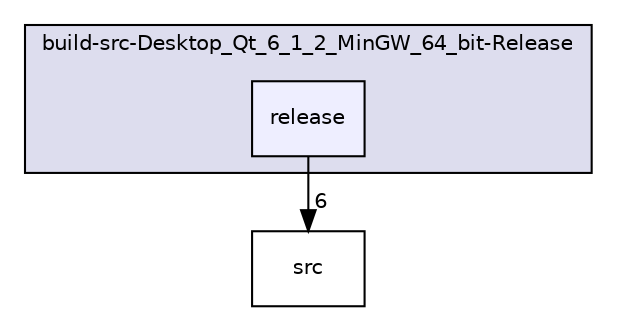 digraph "qt6/build-src-Desktop_Qt_6_1_2_MinGW_64_bit-Release/release" {
  compound=true
  node [ fontsize="10", fontname="Helvetica"];
  edge [ labelfontsize="10", labelfontname="Helvetica"];
  subgraph clusterdir_b5cb880530a5d07fec71a0caf5d551ab {
    graph [ bgcolor="#ddddee", pencolor="black", label="build-src-Desktop_Qt_6_1_2_MinGW_64_bit-Release" fontname="Helvetica", fontsize="10", URL="dir_b5cb880530a5d07fec71a0caf5d551ab.html"]
  dir_472c900e016676c67e4af5f94f1f1d36 [shape=box, label="release", style="filled", fillcolor="#eeeeff", pencolor="black", URL="dir_472c900e016676c67e4af5f94f1f1d36.html"];
  }
  dir_e878fadbae21eab83033b307cad8f6df [shape=box label="src" URL="dir_e878fadbae21eab83033b307cad8f6df.html"];
  dir_472c900e016676c67e4af5f94f1f1d36->dir_e878fadbae21eab83033b307cad8f6df [headlabel="6", labeldistance=1.5 headhref="dir_000005_000007.html"];
}
